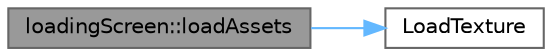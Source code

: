 digraph "loadingScreen::loadAssets"
{
 // INTERACTIVE_SVG=YES
 // LATEX_PDF_SIZE
  bgcolor="transparent";
  edge [fontname=Helvetica,fontsize=10,labelfontname=Helvetica,labelfontsize=10];
  node [fontname=Helvetica,fontsize=10,shape=box,height=0.2,width=0.4];
  rankdir="LR";
  Node1 [label="loadingScreen::loadAssets",height=0.2,width=0.4,color="gray40", fillcolor="grey60", style="filled", fontcolor="black",tooltip=" "];
  Node1 -> Node2 [color="steelblue1",style="solid"];
  Node2 [label="LoadTexture",height=0.2,width=0.4,color="grey40", fillcolor="white", style="filled",URL="$raylib_8h.html#a2c829721a70dbd4794c2f426a6a6503d",tooltip=" "];
}
